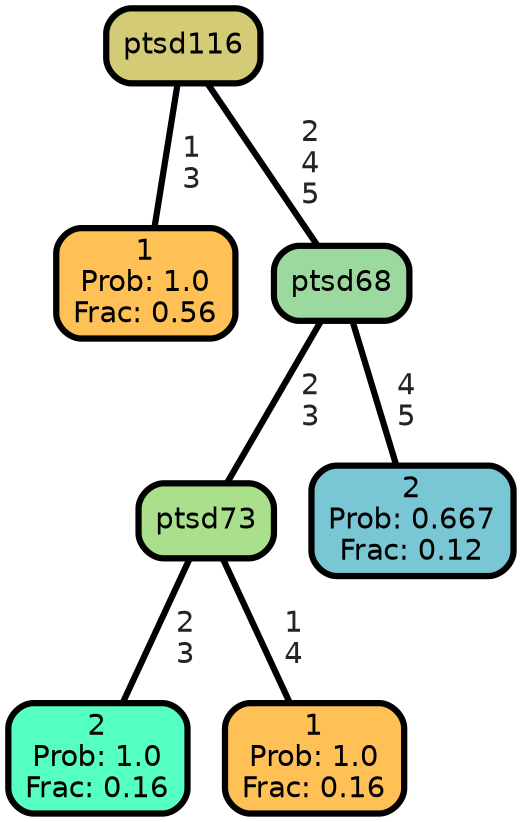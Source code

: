 graph Tree {
node [shape=box, style="filled, rounded",color="black",penwidth="3",fontcolor="black",                 fontname=helvetica] ;
graph [ranksep="0 equally", splines=straight,                 bgcolor=transparent, dpi=200] ;
edge [fontname=helvetica, fontweight=bold,fontcolor=grey14,color=black] ;
0 [label="1
Prob: 1.0
Frac: 0.56", fillcolor="#ffc155"] ;
1 [label="ptsd116", fillcolor="#d3cb75"] ;
2 [label="2
Prob: 1.0
Frac: 0.16", fillcolor="#55ffc1"] ;
3 [label="ptsd73", fillcolor="#aae08b"] ;
4 [label="1
Prob: 1.0
Frac: 0.16", fillcolor="#ffc155"] ;
5 [label="ptsd68", fillcolor="#9cd99f"] ;
6 [label="2
Prob: 0.667
Frac: 0.12", fillcolor="#79c6d5"] ;
1 -- 0 [label=" 1\n 3",penwidth=3] ;
1 -- 5 [label=" 2\n 4\n 5",penwidth=3] ;
3 -- 2 [label=" 2\n 3",penwidth=3] ;
3 -- 4 [label=" 1\n 4",penwidth=3] ;
5 -- 3 [label=" 2\n 3",penwidth=3] ;
5 -- 6 [label=" 4\n 5",penwidth=3] ;
{rank = same;}}